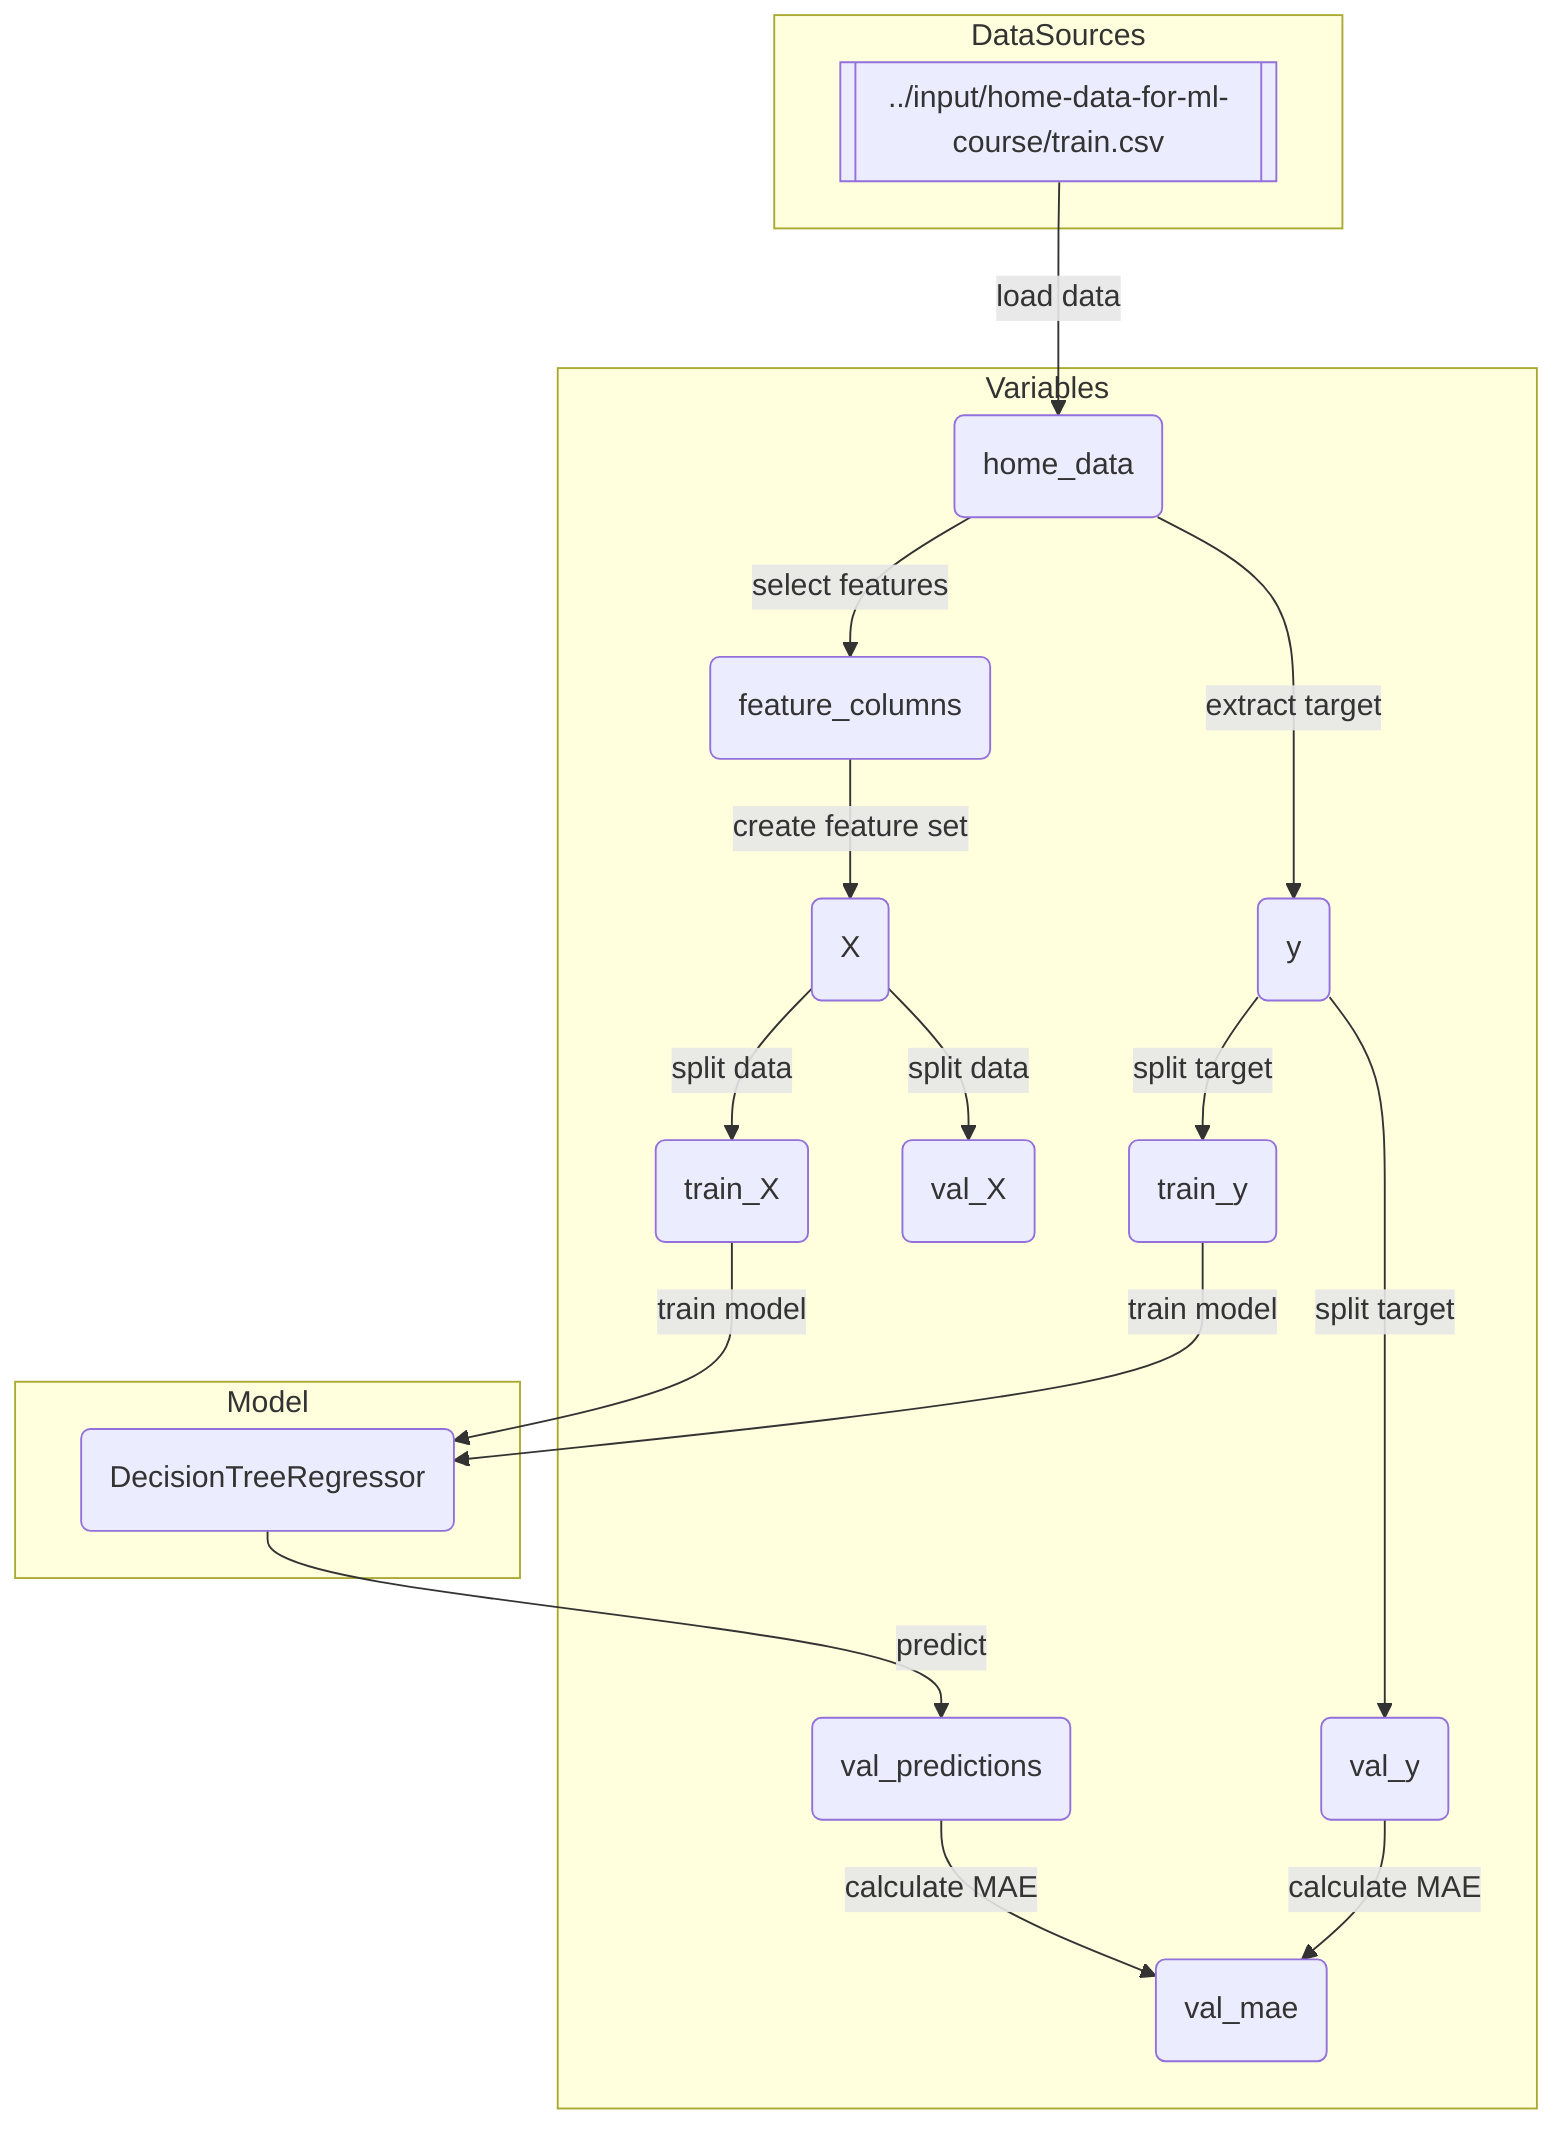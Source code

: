 flowchart TD
    subgraph DataSources
        A[["../input/home-data-for-ml-course/train.csv"]]
        %% This node represents the CSV file containing the home sale data
    end

    subgraph Variables
        B(home_data)
        %% DataFrame storing the loaded home sale data
        C(y)
        %% Target series from SalePrice column of home_data
        D(feature_columns)
        %% List of feature names for prediction
        E(X)
        %% Input features DataFrame extracted from home_data
        F(train_X)
        %% Training set features
        G(val_X)
        %% Validation set features
        H(train_y)
        %% Training set targets
        I(val_y)
        %% Validation set targets
        J(val_predictions)
        %% Predictions made on val_X
        K(val_mae)
        %% Mean Absolute Error of predictions
    end

    subgraph Model
        L(DecisionTreeRegressor)
        %% DecisionTreeRegressor model for prediction
    end

    A -->|load data| B
    B -->|extract target| C
    B -->|select features| D
    D -->|create feature set| E
    E -->|split data| F
    E -->|split data| G
    C -->|split target| H
    C -->|split target| I
    F & H -->|train model| L
    L -->|predict| J
    J & I -->|calculate MAE| K